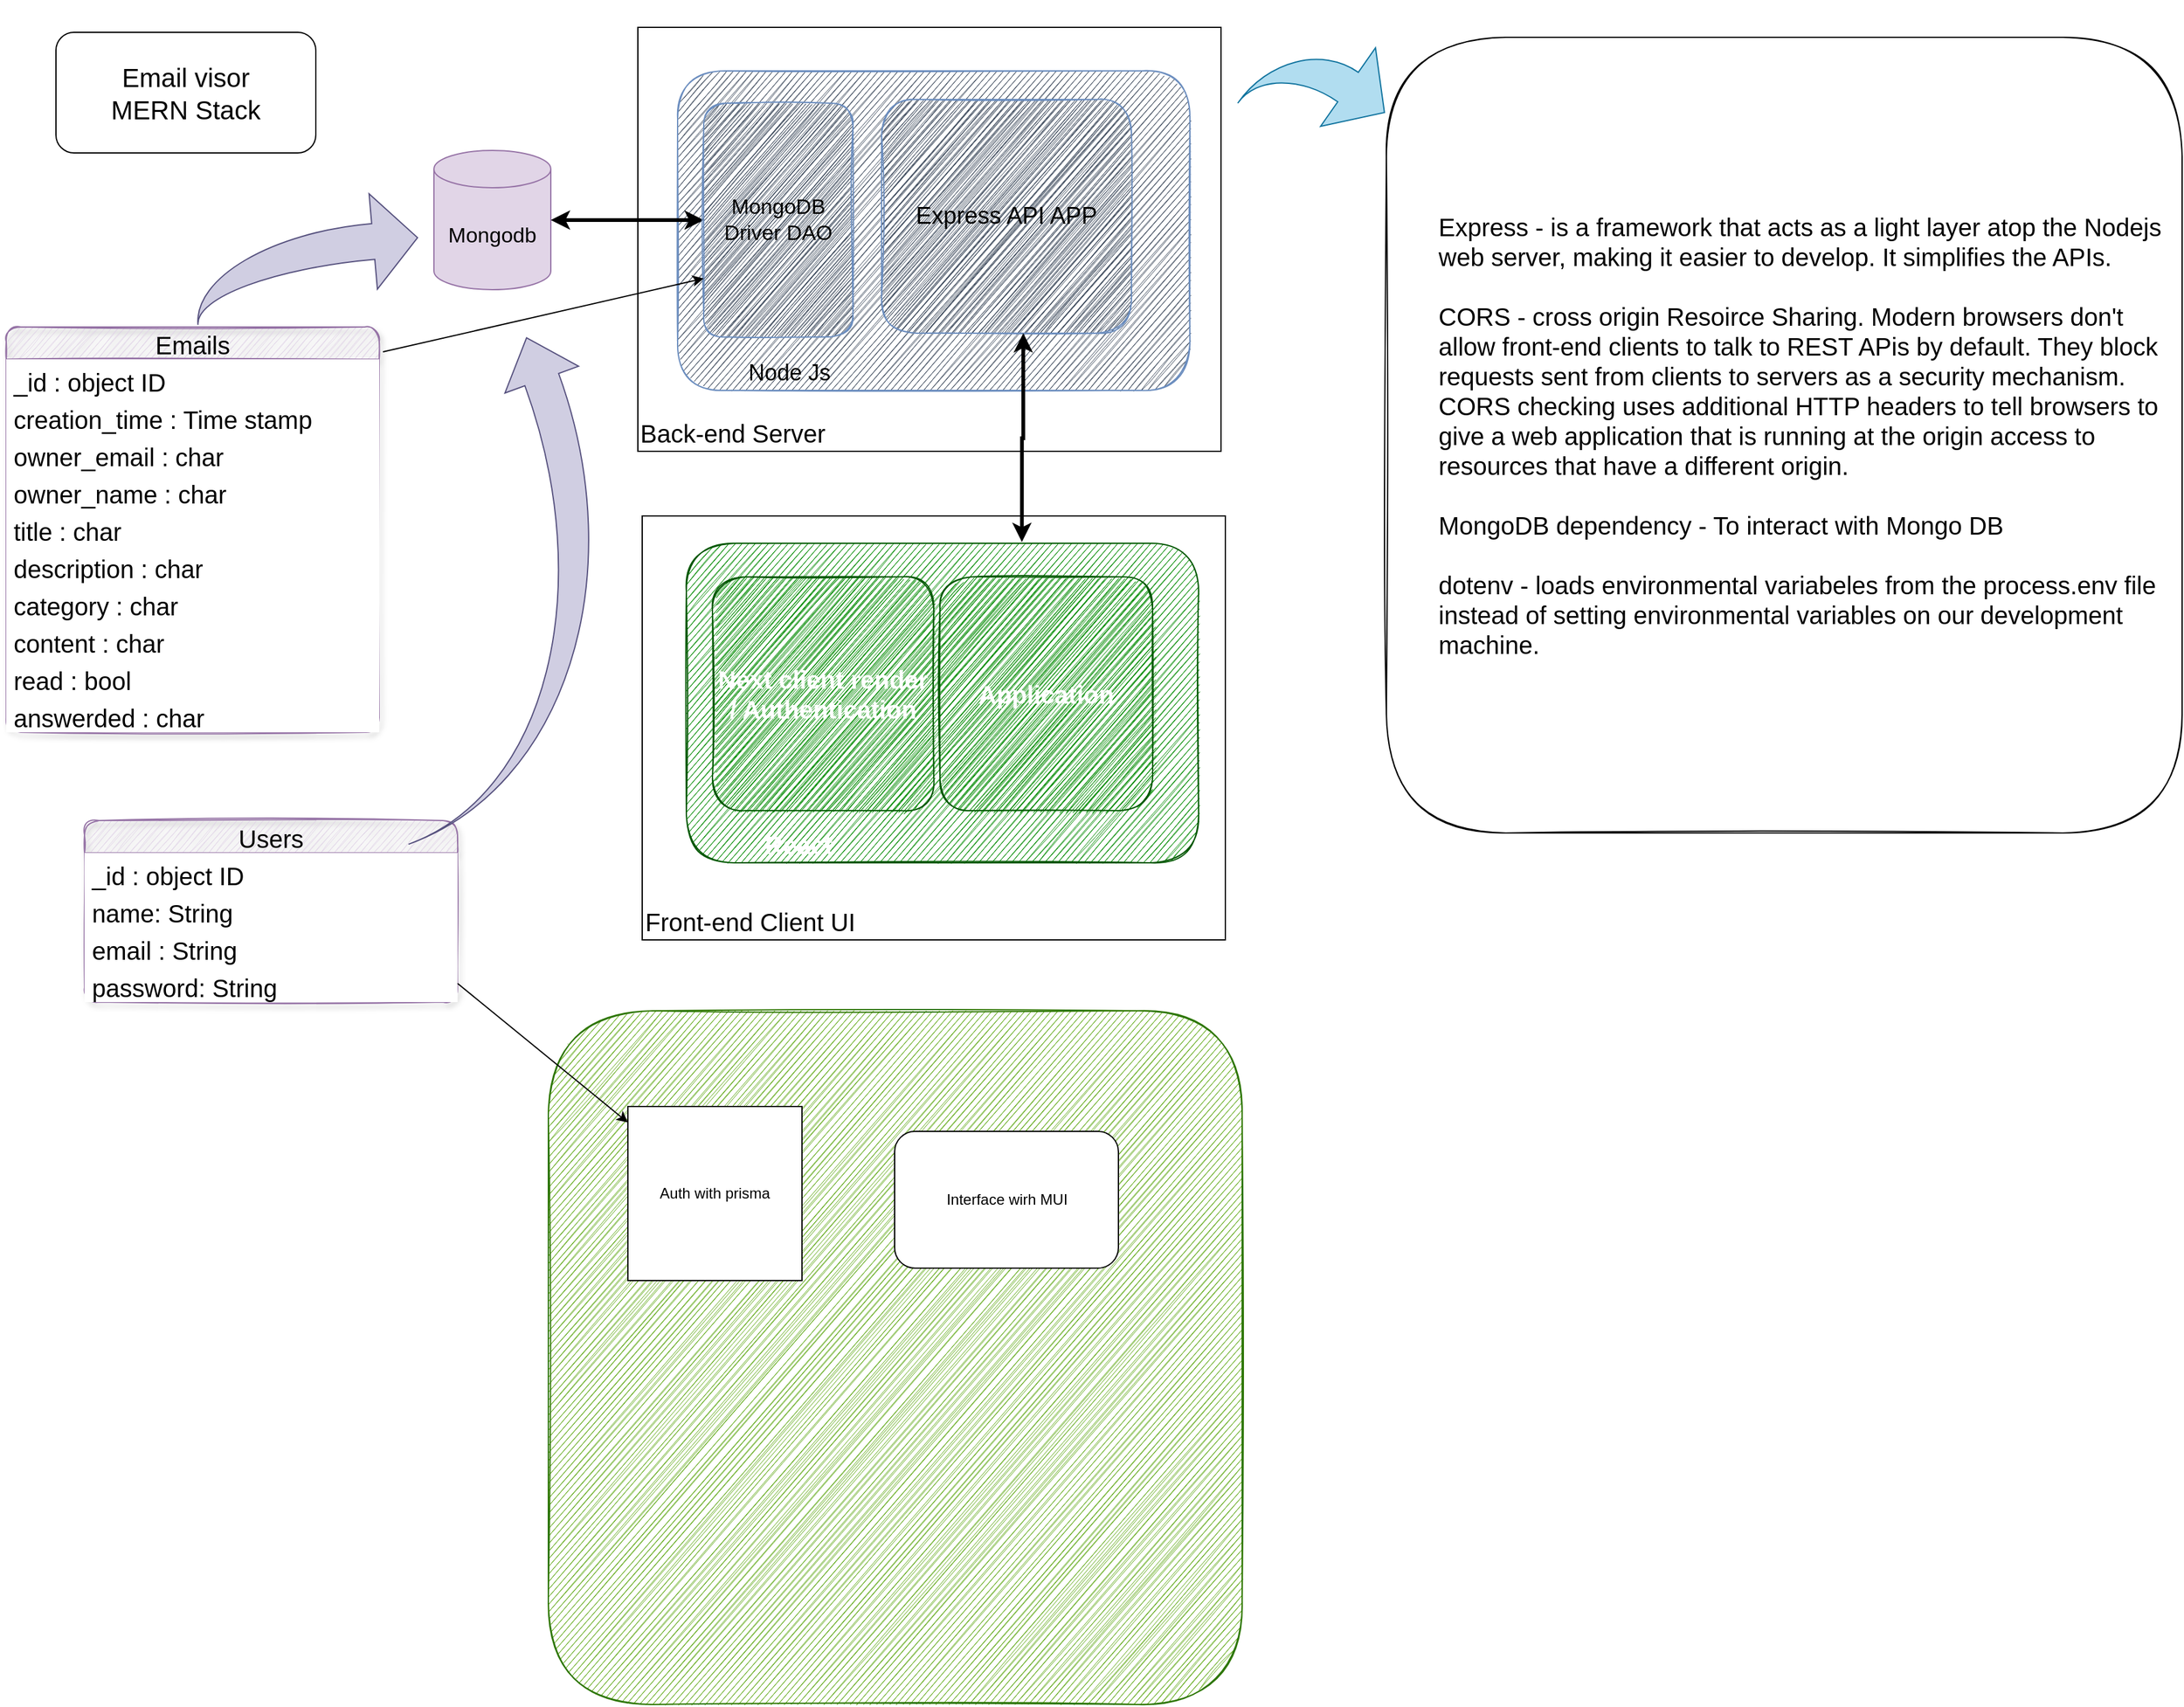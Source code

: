 <mxfile>
    <diagram id="Gj0LSeRwaziPIDtnpM4B" name="Page-1">
        <mxGraphModel dx="1683" dy="720" grid="1" gridSize="10" guides="1" tooltips="1" connect="1" arrows="1" fold="1" page="1" pageScale="1" pageWidth="850" pageHeight="1100" math="0" shadow="0">
            <root>
                <mxCell id="0"/>
                <mxCell id="1" parent="0"/>
                <mxCell id="2" value="&lt;font style=&quot;font-size: 20px;&quot;&gt;Back-end Server&lt;/font&gt;" style="rounded=0;whiteSpace=wrap;html=1;align=left;verticalAlign=bottom;" parent="1" vertex="1">
                    <mxGeometry x="548" y="32" width="469" height="341" as="geometry"/>
                </mxCell>
                <mxCell id="3" value="&lt;font style=&quot;font-size: 21px;&quot;&gt;Email visor&lt;br&gt;MERN Stack&lt;/font&gt;" style="rounded=1;whiteSpace=wrap;html=1;" parent="1" vertex="1">
                    <mxGeometry x="80" y="36" width="209" height="97" as="geometry"/>
                </mxCell>
                <mxCell id="4" value="&lt;font style=&quot;font-size: 17px;&quot;&gt;Mongodb&lt;/font&gt;" style="shape=cylinder3;whiteSpace=wrap;html=1;boundedLbl=1;backgroundOutline=1;size=15;fillColor=#e1d5e7;strokeColor=#9673a6;" parent="1" vertex="1">
                    <mxGeometry x="384" y="131" width="94" height="112" as="geometry"/>
                </mxCell>
                <mxCell id="5" value="&lt;font style=&quot;font-size: 18px;&quot;&gt;&amp;nbsp; &amp;nbsp; &amp;nbsp; &amp;nbsp; &amp;nbsp; &amp;nbsp;Node Js&lt;/font&gt;" style="rounded=1;whiteSpace=wrap;html=1;verticalAlign=bottom;align=left;horizontal=1;fillColor=#3d4a5c;strokeColor=#6c8ebf;sketch=1;shadow=0;" parent="1" vertex="1">
                    <mxGeometry x="580" y="67" width="412" height="257" as="geometry"/>
                </mxCell>
                <mxCell id="6" style="edgeStyle=orthogonalEdgeStyle;rounded=0;orthogonalLoop=1;jettySize=auto;html=1;exitX=0;exitY=0.5;exitDx=0;exitDy=0;entryX=1;entryY=0.5;entryDx=0;entryDy=0;entryPerimeter=0;strokeWidth=3;startArrow=classic;startFill=1;endArrow=classic;endFill=1;" parent="1" source="7" target="4" edge="1">
                    <mxGeometry relative="1" as="geometry"/>
                </mxCell>
                <mxCell id="7" value="&lt;font style=&quot;font-size: 17px;&quot;&gt;MongoDB Driver DAO&lt;/font&gt;" style="rounded=1;whiteSpace=wrap;html=1;fillColor=#3d4a5c;strokeColor=#6c8ebf;sketch=1;shadow=0;" parent="1" vertex="1">
                    <mxGeometry x="601" y="93" width="120" height="188" as="geometry"/>
                </mxCell>
                <mxCell id="8" value="&lt;font style=&quot;font-size: 19px;&quot;&gt;Express API APP&lt;/font&gt;" style="rounded=1;whiteSpace=wrap;html=1;fillColor=#3d4a5c;strokeColor=#6c8ebf;sketch=1;shadow=0;" parent="1" vertex="1">
                    <mxGeometry x="744" y="90" width="201" height="188" as="geometry"/>
                </mxCell>
                <mxCell id="9" value="&lt;font style=&quot;font-size: 20px;&quot;&gt;Front-end Client UI&lt;/font&gt;" style="rounded=0;whiteSpace=wrap;html=1;align=left;verticalAlign=bottom;" parent="1" vertex="1">
                    <mxGeometry x="551.5" y="425" width="469" height="341" as="geometry"/>
                </mxCell>
                <mxCell id="10" value="&lt;font style=&quot;font-size: 20px;&quot;&gt;&amp;nbsp; &amp;nbsp; &amp;nbsp; &amp;nbsp; &amp;nbsp; &amp;nbsp;React&lt;/font&gt;" style="rounded=1;whiteSpace=wrap;html=1;verticalAlign=bottom;align=left;horizontal=1;fillColor=#008a00;strokeColor=#005700;sketch=1;labelBackgroundColor=none;fontStyle=1;fontSize=20;fontColor=#FFFFFF;" parent="1" vertex="1">
                    <mxGeometry x="587" y="447" width="412" height="257" as="geometry"/>
                </mxCell>
                <mxCell id="11" value="&lt;font style=&quot;font-size: 20px;&quot;&gt;Next client render / Authentication&lt;/font&gt;" style="rounded=1;whiteSpace=wrap;html=1;fillColor=#008a00;strokeColor=#005700;sketch=1;labelBackgroundColor=none;fontStyle=1;fontSize=20;fontColor=#FFFFFF;" parent="1" vertex="1">
                    <mxGeometry x="608" y="474" width="178" height="188" as="geometry"/>
                </mxCell>
                <mxCell id="12" style="edgeStyle=orthogonalEdgeStyle;rounded=0;orthogonalLoop=1;jettySize=auto;html=1;entryX=0.567;entryY=1;entryDx=0;entryDy=0;entryPerimeter=0;strokeWidth=3;fontSize=21;startArrow=classic;startFill=1;endArrow=classic;endFill=1;exitX=0.655;exitY=-0.004;exitDx=0;exitDy=0;exitPerimeter=0;" parent="1" source="10" target="8" edge="1">
                    <mxGeometry relative="1" as="geometry">
                        <mxPoint x="858" y="421" as="sourcePoint"/>
                    </mxGeometry>
                </mxCell>
                <mxCell id="13" value="&lt;font style=&quot;font-size: 20px;&quot;&gt;Application&lt;/font&gt;" style="rounded=1;whiteSpace=wrap;html=1;fillColor=#008a00;strokeColor=#005700;sketch=1;labelBackgroundColor=none;fontStyle=1;fontSize=20;fontColor=#FFFFFF;" parent="1" vertex="1">
                    <mxGeometry x="791" y="474" width="171" height="188" as="geometry"/>
                </mxCell>
                <mxCell id="14" value="Emails" style="swimlane;fontStyle=0;childLayout=stackLayout;horizontal=1;startSize=26;horizontalStack=0;resizeParent=1;resizeParentMax=0;resizeLast=0;collapsible=1;marginBottom=0;align=center;fontSize=20;glass=0;shadow=1;fillColor=#e1d5e7;strokeColor=#9673a6;swimlaneLine=1;rounded=1;sketch=1;" parent="1" vertex="1">
                    <mxGeometry x="40" y="273" width="300" height="326" as="geometry"/>
                </mxCell>
                <mxCell id="15" value="_id : object ID" style="text;spacingLeft=4;spacingRight=4;overflow=hidden;rotatable=0;points=[[0,0.5],[1,0.5]];portConstraint=eastwest;fontSize=20;fillColor=default;" parent="14" vertex="1">
                    <mxGeometry y="26" width="300" height="30" as="geometry"/>
                </mxCell>
                <mxCell id="16" value="creation_time : Time stamp" style="text;spacingLeft=4;spacingRight=4;overflow=hidden;rotatable=0;points=[[0,0.5],[1,0.5]];portConstraint=eastwest;fontSize=20;fillColor=default;" parent="14" vertex="1">
                    <mxGeometry y="56" width="300" height="30" as="geometry"/>
                </mxCell>
                <mxCell id="17" value="owner_email : char" style="text;spacingLeft=4;spacingRight=4;overflow=hidden;rotatable=0;points=[[0,0.5],[1,0.5]];portConstraint=eastwest;fontSize=20;fillColor=default;" parent="14" vertex="1">
                    <mxGeometry y="86" width="300" height="30" as="geometry"/>
                </mxCell>
                <mxCell id="18" value="owner_name : char" style="text;spacingLeft=4;spacingRight=4;overflow=hidden;rotatable=0;points=[[0,0.5],[1,0.5]];portConstraint=eastwest;fontSize=20;fillColor=default;" parent="14" vertex="1">
                    <mxGeometry y="116" width="300" height="30" as="geometry"/>
                </mxCell>
                <mxCell id="19" value="title : char" style="text;spacingLeft=4;spacingRight=4;overflow=hidden;rotatable=0;points=[[0,0.5],[1,0.5]];portConstraint=eastwest;fontSize=20;fillColor=default;" parent="14" vertex="1">
                    <mxGeometry y="146" width="300" height="30" as="geometry"/>
                </mxCell>
                <mxCell id="20" value="description : char" style="text;spacingLeft=4;spacingRight=4;overflow=hidden;rotatable=0;points=[[0,0.5],[1,0.5]];portConstraint=eastwest;fontSize=20;fillColor=default;" parent="14" vertex="1">
                    <mxGeometry y="176" width="300" height="30" as="geometry"/>
                </mxCell>
                <mxCell id="21" value="category : char" style="text;strokeColor=none;fillColor=default;spacingLeft=4;spacingRight=4;overflow=hidden;rotatable=0;points=[[0,0.5],[1,0.5]];portConstraint=eastwest;fontSize=20;" parent="14" vertex="1">
                    <mxGeometry y="206" width="300" height="30" as="geometry"/>
                </mxCell>
                <mxCell id="22" value="content : char" style="text;spacingLeft=4;spacingRight=4;overflow=hidden;rotatable=0;points=[[0,0.5],[1,0.5]];portConstraint=eastwest;fontSize=20;fillColor=default;" parent="14" vertex="1">
                    <mxGeometry y="236" width="300" height="30" as="geometry"/>
                </mxCell>
                <mxCell id="23" value="read : bool" style="text;spacingLeft=4;spacingRight=4;overflow=hidden;rotatable=0;points=[[0,0.5],[1,0.5]];portConstraint=eastwest;fontSize=20;fillColor=default;" parent="14" vertex="1">
                    <mxGeometry y="266" width="300" height="30" as="geometry"/>
                </mxCell>
                <mxCell id="24" value="answerded : char" style="text;spacingLeft=4;spacingRight=4;overflow=hidden;rotatable=0;points=[[0,0.5],[1,0.5]];portConstraint=eastwest;fontSize=20;fillColor=default;" parent="14" vertex="1">
                    <mxGeometry y="296" width="300" height="30" as="geometry"/>
                </mxCell>
                <mxCell id="25" value="" style="html=1;shadow=0;dashed=0;align=center;verticalAlign=middle;shape=mxgraph.arrows2.jumpInArrow;dy=14.44;dx=35.76;arrowHead=77;glass=1;fontSize=20;fillColor=#d0cee2;rotation=-5;strokeColor=#56517e;" parent="1" vertex="1">
                    <mxGeometry x="189.85" y="170.54" width="182" height="93" as="geometry"/>
                </mxCell>
                <mxCell id="26" value="&lt;blockquote style=&quot;margin: 0 0 0 40px; border: none; padding: 0px;&quot;&gt;Express - is a framework that acts as a light layer atop the Nodejs web server, making it easier to develop. It simplifies the APIs.&amp;nbsp;&lt;/blockquote&gt;&lt;blockquote style=&quot;margin: 0 0 0 40px; border: none; padding: 0px;&quot;&gt;&lt;br&gt;CORS - cross origin Resoirce Sharing. Modern browsers don't allow front-end clients to talk to REST APis by default. They block requests sent from clients to servers as a security mechanism. CORS checking uses additional HTTP headers to tell browsers to give a web application that is running at the origin access to resources that have a different origin.&amp;nbsp;&lt;/blockquote&gt;&lt;br&gt;&lt;blockquote style=&quot;margin: 0 0 0 40px; border: none; padding: 0px;&quot;&gt;MongoDB dependency - To interact with Mongo DB&lt;/blockquote&gt;&lt;br&gt;&lt;blockquote style=&quot;margin: 0 0 0 40px; border: none; padding: 0px;&quot;&gt;dotenv - loads environmental variabeles from the process.env file instead of setting environmental variables on our development machine.&amp;nbsp;&amp;nbsp;&lt;/blockquote&gt;" style="whiteSpace=wrap;html=1;aspect=fixed;rounded=1;shadow=0;glass=0;labelBackgroundColor=none;sketch=1;fontSize=20;align=left;" parent="1" vertex="1">
                    <mxGeometry x="1150" y="40" width="640" height="640" as="geometry"/>
                </mxCell>
                <mxCell id="27" value="" style="whiteSpace=wrap;html=1;aspect=fixed;rounded=1;shadow=0;glass=0;labelBackgroundColor=none;sketch=1;fontSize=20;fillColor=#60a917;strokeColor=#2D7600;fontColor=#ffffff;" parent="1" vertex="1">
                    <mxGeometry x="476" y="823" width="558" height="558" as="geometry"/>
                </mxCell>
                <mxCell id="28" value="" style="html=1;shadow=0;dashed=0;align=center;verticalAlign=middle;shape=mxgraph.arrows2.jumpInArrow;dy=14.44;dx=35.76;arrowHead=77;glass=1;fontSize=20;fillColor=#b1ddf0;rotation=35;strokeColor=#10739e;" parent="1" vertex="1">
                    <mxGeometry x="1050" y="31.0" width="101" height="100" as="geometry"/>
                </mxCell>
                <mxCell id="29" value="Auth with prisma" style="whiteSpace=wrap;html=1;aspect=fixed;" parent="1" vertex="1">
                    <mxGeometry x="540" y="900" width="140" height="140" as="geometry"/>
                </mxCell>
                <mxCell id="30" value="Interface wirh MUI" style="rounded=1;whiteSpace=wrap;html=1;" parent="1" vertex="1">
                    <mxGeometry x="754.5" y="920" width="180" height="110" as="geometry"/>
                </mxCell>
                <mxCell id="31" value="Users" style="swimlane;fontStyle=0;childLayout=stackLayout;horizontal=1;startSize=26;horizontalStack=0;resizeParent=1;resizeParentMax=0;resizeLast=0;collapsible=1;marginBottom=0;align=center;fontSize=20;glass=0;shadow=1;fillColor=#e1d5e7;strokeColor=#9673a6;swimlaneLine=1;rounded=1;sketch=1;" parent="1" vertex="1">
                    <mxGeometry x="103" y="670" width="300" height="146" as="geometry"/>
                </mxCell>
                <mxCell id="32" value="_id : object ID" style="text;spacingLeft=4;spacingRight=4;overflow=hidden;rotatable=0;points=[[0,0.5],[1,0.5]];portConstraint=eastwest;fontSize=20;fillColor=default;" parent="31" vertex="1">
                    <mxGeometry y="26" width="300" height="30" as="geometry"/>
                </mxCell>
                <mxCell id="33" value="name: String" style="text;spacingLeft=4;spacingRight=4;overflow=hidden;rotatable=0;points=[[0,0.5],[1,0.5]];portConstraint=eastwest;fontSize=20;fillColor=default;" parent="31" vertex="1">
                    <mxGeometry y="56" width="300" height="30" as="geometry"/>
                </mxCell>
                <mxCell id="34" value="email : String" style="text;spacingLeft=4;spacingRight=4;overflow=hidden;rotatable=0;points=[[0,0.5],[1,0.5]];portConstraint=eastwest;fontSize=20;fillColor=default;" parent="31" vertex="1">
                    <mxGeometry y="86" width="300" height="30" as="geometry"/>
                </mxCell>
                <mxCell id="35" value="password: String" style="text;spacingLeft=4;spacingRight=4;overflow=hidden;rotatable=0;points=[[0,0.5],[1,0.5]];portConstraint=eastwest;fontSize=20;fillColor=default;" parent="31" vertex="1">
                    <mxGeometry y="116" width="300" height="30" as="geometry"/>
                </mxCell>
                <mxCell id="44" value="" style="html=1;shadow=0;dashed=0;align=center;verticalAlign=middle;shape=mxgraph.arrows2.jumpInArrow;dy=14.44;dx=35.76;arrowHead=63.01;glass=1;fontSize=20;fillColor=#d0cee2;rotation=-110;strokeColor=#56517e;flipV=1;" parent="1" vertex="1">
                    <mxGeometry x="250.67" y="350" width="350.33" height="260" as="geometry"/>
                </mxCell>
                <mxCell id="45" style="edgeStyle=none;html=1;entryX=0;entryY=0.75;entryDx=0;entryDy=0;exitX=1.01;exitY=-0.2;exitDx=0;exitDy=0;exitPerimeter=0;" parent="1" source="15" target="7" edge="1">
                    <mxGeometry relative="1" as="geometry"/>
                </mxCell>
                <mxCell id="46" style="edgeStyle=none;html=1;exitX=1;exitY=0.5;exitDx=0;exitDy=0;" parent="1" source="35" target="29" edge="1">
                    <mxGeometry relative="1" as="geometry"/>
                </mxCell>
            </root>
        </mxGraphModel>
    </diagram>
    <diagram id="xjPCZ5H6qVb7NP-s-sov" name="Page-2">
        <mxGraphModel dx="1387" dy="684" grid="1" gridSize="10" guides="1" tooltips="1" connect="1" arrows="1" fold="1" page="1" pageScale="1" pageWidth="850" pageHeight="1100" math="0" shadow="0">
            <root>
                <mxCell id="0"/>
                <mxCell id="1" parent="0"/>
                <mxCell id="5kkylZ1ni2Is0IO_Z4ag-19" style="edgeStyle=none;html=1;exitX=0.5;exitY=1;exitDx=0;exitDy=0;entryX=0.5;entryY=0;entryDx=0;entryDy=0;" edge="1" parent="1" source="5kkylZ1ni2Is0IO_Z4ag-1" target="5kkylZ1ni2Is0IO_Z4ag-2">
                    <mxGeometry relative="1" as="geometry"/>
                </mxCell>
                <mxCell id="5kkylZ1ni2Is0IO_Z4ag-20" style="edgeStyle=none;html=1;exitX=0.5;exitY=1;exitDx=0;exitDy=0;entryX=0.5;entryY=0;entryDx=0;entryDy=0;" edge="1" parent="1" source="5kkylZ1ni2Is0IO_Z4ag-1" target="5kkylZ1ni2Is0IO_Z4ag-14">
                    <mxGeometry relative="1" as="geometry"/>
                </mxCell>
                <mxCell id="5kkylZ1ni2Is0IO_Z4ag-1" value="MainPage" style="rounded=0;whiteSpace=wrap;html=1;fillColor=#FF8000;" vertex="1" parent="1">
                    <mxGeometry x="330" y="50" width="120" height="60" as="geometry"/>
                </mxCell>
                <mxCell id="5kkylZ1ni2Is0IO_Z4ag-2" value="NavBar" style="rounded=0;whiteSpace=wrap;html=1;fillColor=#0066CC;" vertex="1" parent="1">
                    <mxGeometry x="200" y="170" width="120" height="60" as="geometry"/>
                </mxCell>
                <mxCell id="5kkylZ1ni2Is0IO_Z4ag-3" value="Email List" style="rounded=0;whiteSpace=wrap;html=1;fillColor=#0066CC;" vertex="1" parent="1">
                    <mxGeometry x="530" y="310" width="120" height="60" as="geometry"/>
                </mxCell>
                <mxCell id="5kkylZ1ni2Is0IO_Z4ag-10" value="Charts" style="rounded=0;whiteSpace=wrap;html=1;fillColor=#0066CC;" vertex="1" parent="1">
                    <mxGeometry x="365" y="310" width="120" height="60" as="geometry"/>
                </mxCell>
                <mxCell id="5kkylZ1ni2Is0IO_Z4ag-16" style="edgeStyle=none;html=1;exitX=0.5;exitY=1;exitDx=0;exitDy=0;entryX=0.5;entryY=0;entryDx=0;entryDy=0;" edge="1" parent="1" source="5kkylZ1ni2Is0IO_Z4ag-14" target="5kkylZ1ni2Is0IO_Z4ag-10">
                    <mxGeometry relative="1" as="geometry"/>
                </mxCell>
                <mxCell id="5kkylZ1ni2Is0IO_Z4ag-17" style="edgeStyle=none;html=1;exitX=0.5;exitY=1;exitDx=0;exitDy=0;entryX=0.5;entryY=0;entryDx=0;entryDy=0;" edge="1" parent="1" source="5kkylZ1ni2Is0IO_Z4ag-14" target="5kkylZ1ni2Is0IO_Z4ag-3">
                    <mxGeometry relative="1" as="geometry"/>
                </mxCell>
                <mxCell id="5kkylZ1ni2Is0IO_Z4ag-14" value="container" style="rounded=0;whiteSpace=wrap;html=1;fillColor=#0066CC;" vertex="1" parent="1">
                    <mxGeometry x="440" y="170" width="120" height="60" as="geometry"/>
                </mxCell>
            </root>
        </mxGraphModel>
    </diagram>
</mxfile>